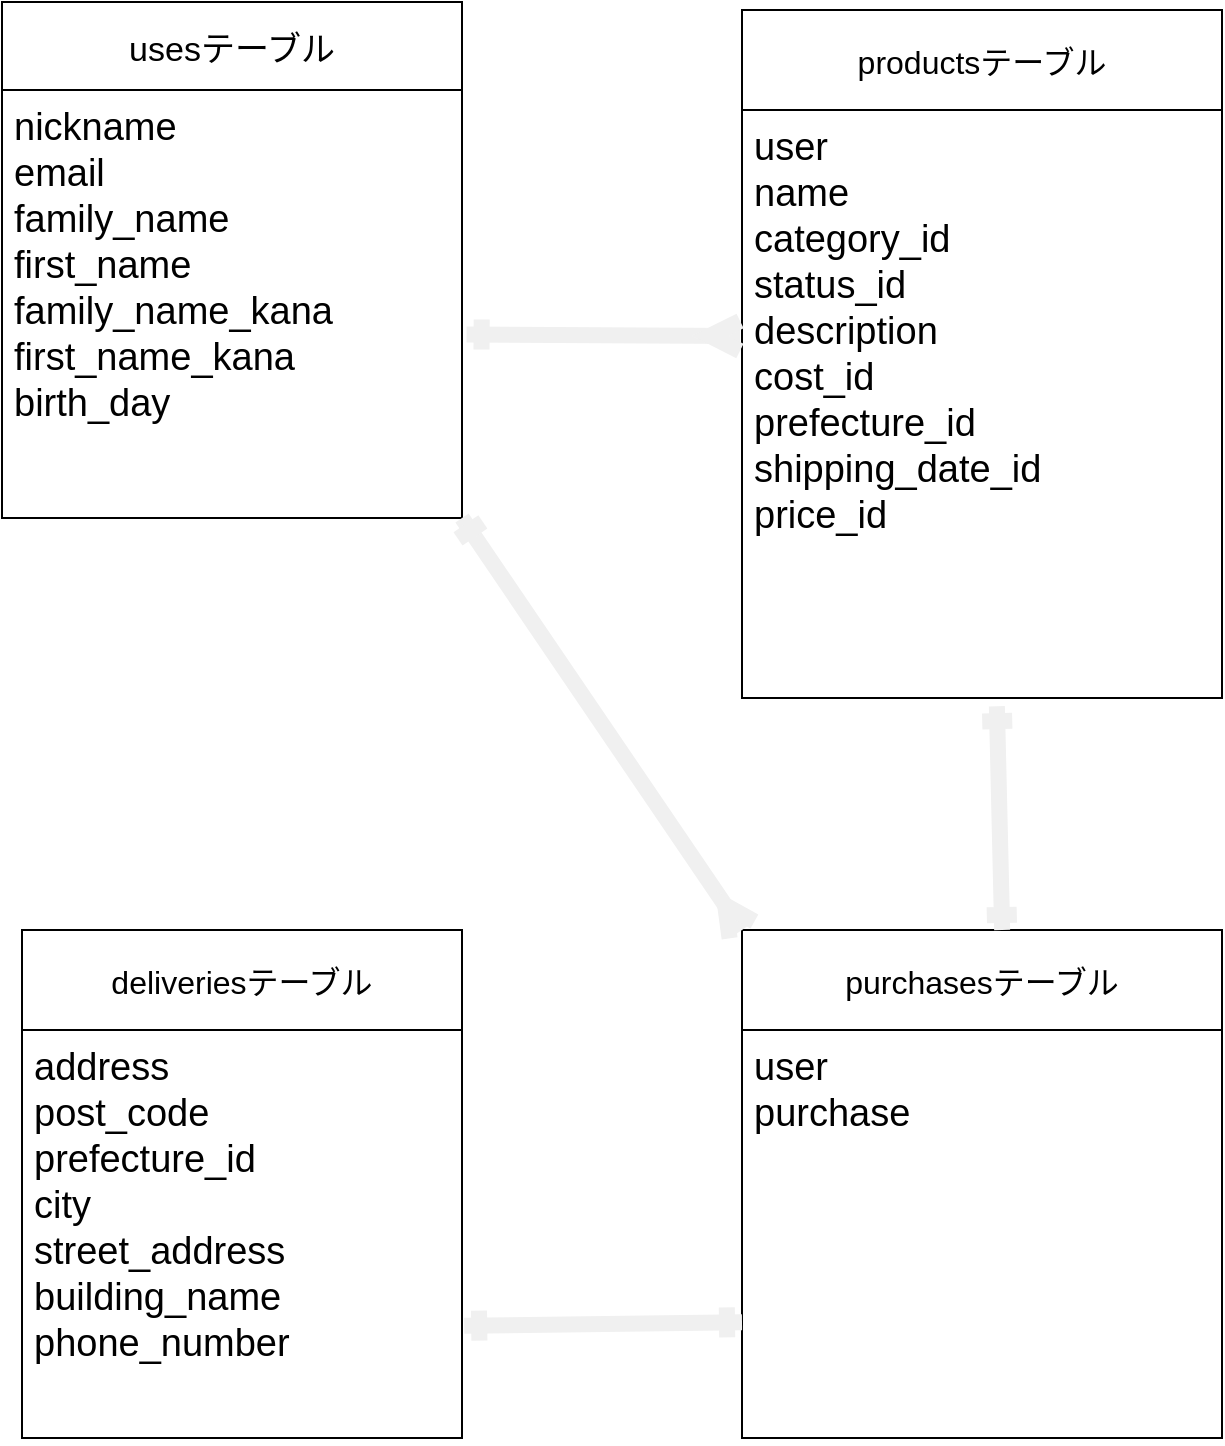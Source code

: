 <mxfile>
    <diagram id="-XLIps--sr_vwxCd-TX6" name="ページ1">
        <mxGraphModel dx="1177" dy="789" grid="1" gridSize="10" guides="1" tooltips="1" connect="1" arrows="1" fold="1" page="1" pageScale="1" pageWidth="827" pageHeight="1169" math="0" shadow="0">
            <root>
                <mxCell id="0"/>
                <mxCell id="1" parent="0"/>
                <mxCell id="10" value="usesテーブル" style="swimlane;fontStyle=0;childLayout=stackLayout;horizontal=1;startSize=44;horizontalStack=0;resizeParent=1;resizeParentMax=0;resizeLast=0;collapsible=1;marginBottom=0;align=center;fontSize=17;" vertex="1" parent="1">
                    <mxGeometry x="30" y="36" width="230" height="258" as="geometry"/>
                </mxCell>
                <mxCell id="13" value="nickname&#10;email&#10;family_name&#10;first_name&#10;family_name_kana&#10;first_name_kana&#10;birth_day&#10;" style="text;strokeColor=none;fillColor=none;spacingLeft=4;spacingRight=4;overflow=hidden;rotatable=0;points=[[0,0.5],[1,0.5]];portConstraint=eastwest;fontSize=19;" vertex="1" parent="10">
                    <mxGeometry y="44" width="230" height="214" as="geometry"/>
                </mxCell>
                <mxCell id="14" value="productsテーブル" style="swimlane;fontStyle=0;childLayout=stackLayout;horizontal=1;startSize=50;horizontalStack=0;resizeParent=1;resizeParentMax=0;resizeLast=0;collapsible=1;marginBottom=0;align=center;fontSize=16;" vertex="1" parent="1">
                    <mxGeometry x="400" y="40" width="240" height="344" as="geometry"/>
                </mxCell>
                <mxCell id="15" value="user&#10;name&#10;category_id&#10;status_id&#10;description&#10;cost_id&#10;prefecture_id&#10;shipping_date_id&#10;price_id&#10;" style="text;strokeColor=none;fillColor=none;spacingLeft=4;spacingRight=4;overflow=hidden;rotatable=0;points=[[0,0.5],[1,0.5]];portConstraint=eastwest;fontSize=19;" vertex="1" parent="14">
                    <mxGeometry y="50" width="240" height="294" as="geometry"/>
                </mxCell>
                <mxCell id="18" value="deliveriesテーブル" style="swimlane;fontStyle=0;childLayout=stackLayout;horizontal=1;startSize=50;horizontalStack=0;resizeParent=1;resizeParentMax=0;resizeLast=0;collapsible=1;marginBottom=0;align=center;fontSize=16;" vertex="1" parent="1">
                    <mxGeometry x="40" y="500" width="220" height="254" as="geometry"/>
                </mxCell>
                <mxCell id="19" value="address&#10;post_code&#10;prefecture_id&#10;city&#10;street_address&#10;building_name&#10;phone_number" style="text;strokeColor=none;fillColor=none;spacingLeft=4;spacingRight=4;overflow=hidden;rotatable=0;points=[[0,0.5],[1,0.5]];portConstraint=eastwest;fontSize=19;" vertex="1" parent="18">
                    <mxGeometry y="50" width="220" height="204" as="geometry"/>
                </mxCell>
                <mxCell id="27" value="purchasesテーブル" style="swimlane;fontStyle=0;childLayout=stackLayout;horizontal=1;startSize=50;horizontalStack=0;resizeParent=1;resizeParentMax=0;resizeLast=0;collapsible=1;marginBottom=0;align=center;fontSize=16;" vertex="1" parent="1">
                    <mxGeometry x="400" y="500" width="240" height="254" as="geometry"/>
                </mxCell>
                <mxCell id="28" value="user&#10;purchase" style="text;strokeColor=none;fillColor=none;spacingLeft=4;spacingRight=4;overflow=hidden;rotatable=0;points=[[0,0.5],[1,0.5]];portConstraint=eastwest;fontSize=19;" vertex="1" parent="27">
                    <mxGeometry y="50" width="240" height="204" as="geometry"/>
                </mxCell>
                <mxCell id="29" value="" style="endArrow=ERmany;html=1;rounded=0;fontSize=17;endFill=0;startArrow=ERone;startFill=0;exitX=1.01;exitY=0.571;exitDx=0;exitDy=0;exitPerimeter=0;strokeWidth=8;targetPerimeterSpacing=4;strokeColor=#F0F0F0;jumpSize=7;" edge="1" parent="1" source="13">
                    <mxGeometry relative="1" as="geometry">
                        <mxPoint x="290" y="200" as="sourcePoint"/>
                        <mxPoint x="399" y="203" as="targetPoint"/>
                    </mxGeometry>
                </mxCell>
                <mxCell id="32" value="" style="endArrow=ERmany;html=1;rounded=0;fontSize=17;endFill=0;startArrow=ERone;startFill=0;exitX=1.01;exitY=0.571;exitDx=0;exitDy=0;exitPerimeter=0;strokeWidth=8;targetPerimeterSpacing=4;strokeColor=#F0F0F0;jumpSize=7;entryX=0;entryY=0;entryDx=0;entryDy=0;" edge="1" parent="1" target="27">
                    <mxGeometry relative="1" as="geometry">
                        <mxPoint x="260.0" y="294.004" as="sourcePoint"/>
                        <mxPoint x="397" y="490" as="targetPoint"/>
                    </mxGeometry>
                </mxCell>
                <mxCell id="33" value="" style="endArrow=ERone;html=1;rounded=0;fontSize=17;endFill=0;startArrow=ERone;startFill=0;strokeWidth=8;targetPerimeterSpacing=4;strokeColor=#F0F0F0;jumpSize=7;entryX=0.542;entryY=0;entryDx=0;entryDy=0;exitX=0.531;exitY=1.014;exitDx=0;exitDy=0;exitPerimeter=0;entryPerimeter=0;" edge="1" parent="1" source="15" target="27">
                    <mxGeometry relative="1" as="geometry">
                        <mxPoint x="150" y="300" as="sourcePoint"/>
                        <mxPoint x="145" y="470" as="targetPoint"/>
                        <Array as="points"/>
                    </mxGeometry>
                </mxCell>
                <mxCell id="35" value="" style="endArrow=ERone;html=1;rounded=0;fontSize=17;endFill=0;startArrow=ERone;startFill=0;exitX=0;exitY=0.716;exitDx=0;exitDy=0;exitPerimeter=0;strokeWidth=8;targetPerimeterSpacing=4;strokeColor=#F0F0F0;jumpSize=7;entryX=1.005;entryY=0.725;entryDx=0;entryDy=0;entryPerimeter=0;" edge="1" parent="1" source="28" target="19">
                    <mxGeometry relative="1" as="geometry">
                        <mxPoint x="300" y="490.004" as="sourcePoint"/>
                        <mxPoint x="305.5" y="696" as="targetPoint"/>
                        <Array as="points"/>
                    </mxGeometry>
                </mxCell>
            </root>
        </mxGraphModel>
    </diagram>
</mxfile>
